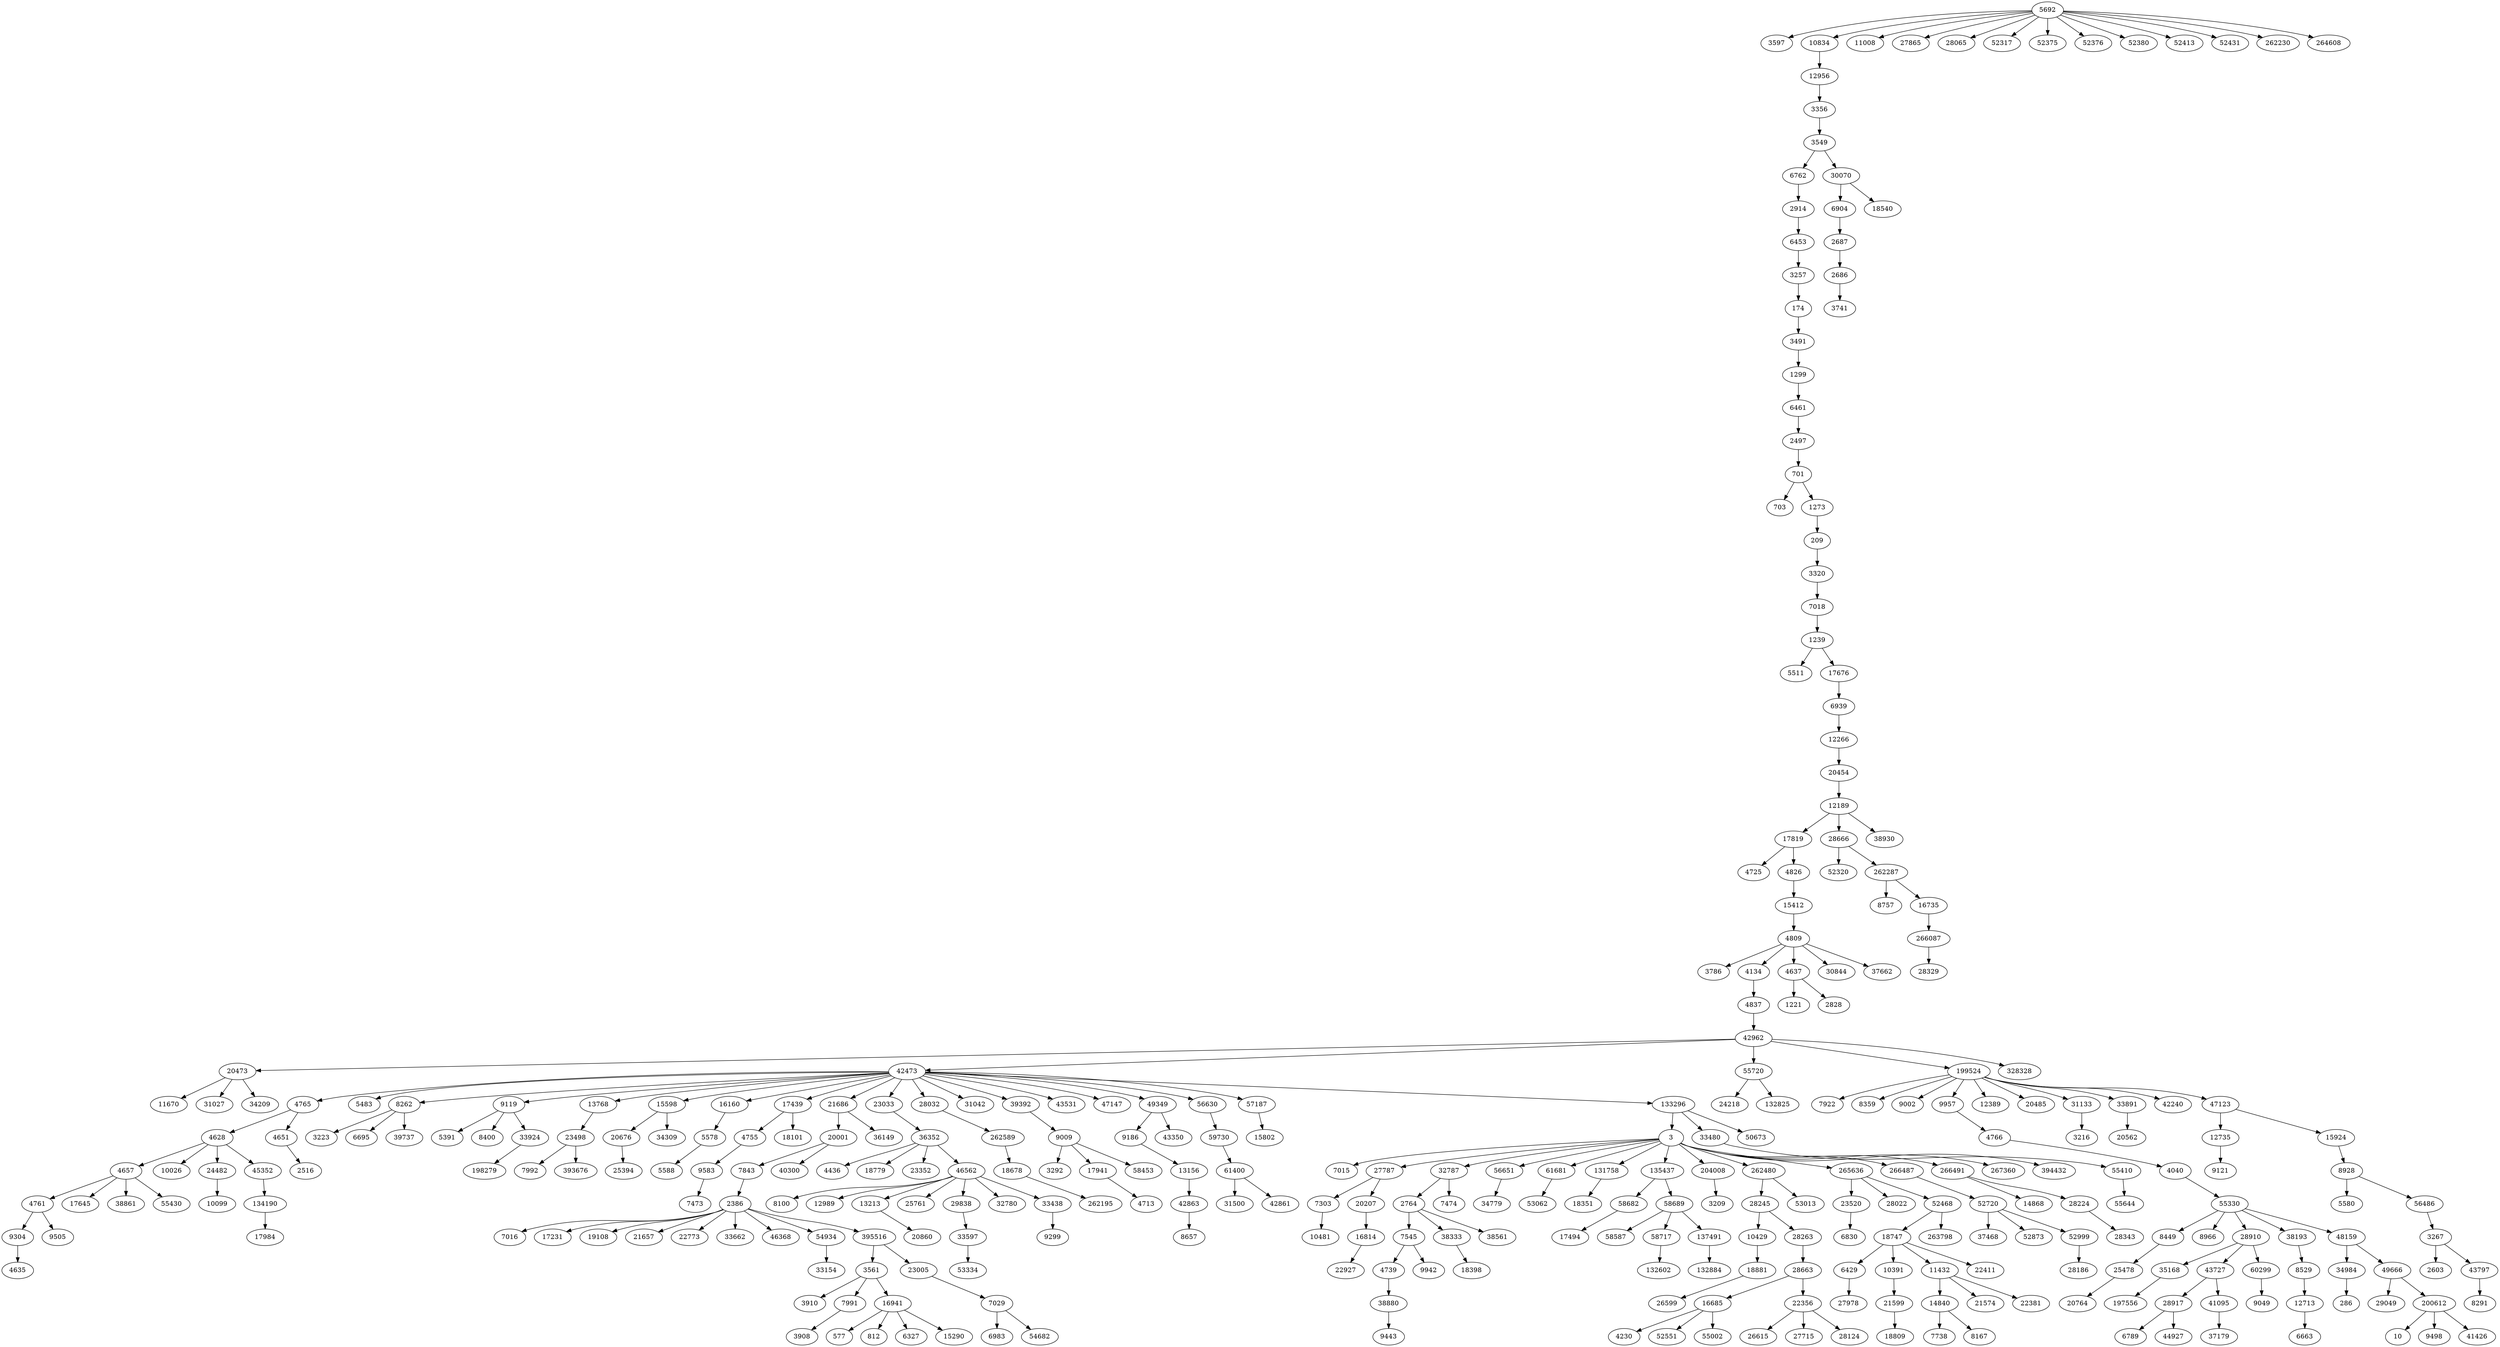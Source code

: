 digraph {
  // Node definitions.
  3;
  10;
  174;
  209;
  286;
  577;
  701;
  703;
  812;
  1221;
  1239;
  1273;
  1299;
  2386;
  2497;
  2516;
  2603;
  2686;
  2687;
  2764;
  2828;
  2914;
  3209;
  3216;
  3223;
  3257;
  3267;
  3292;
  3320;
  3356;
  3491;
  3549;
  3561;
  3597;
  3741;
  3786;
  3908;
  3910;
  4040;
  4134;
  4230;
  4436;
  4628;
  4635;
  4637;
  4651;
  4657;
  4713;
  4725;
  4739;
  4755;
  4761;
  4765;
  4766;
  4809;
  4826;
  4837;
  5391;
  5483;
  5511;
  5578;
  5580;
  5588;
  5692;
  6327;
  6429;
  6453;
  6461;
  6663;
  6695;
  6762;
  6789;
  6830;
  6904;
  6939;
  6983;
  7015;
  7016;
  7018;
  7029;
  7303;
  7473;
  7474;
  7545;
  7738;
  7843;
  7922;
  7991;
  7992;
  8100;
  8167;
  8262;
  8291;
  8359;
  8400;
  8449;
  8529;
  8657;
  8757;
  8928;
  8966;
  9002;
  9009;
  9049;
  9119;
  9121;
  9186;
  9299;
  9304;
  9443;
  9498;
  9505;
  9583;
  9942;
  9957;
  10026;
  10099;
  10391;
  10429;
  10481;
  10834;
  11008;
  11432;
  11670;
  12189;
  12266;
  12389;
  12713;
  12735;
  12956;
  12989;
  13156;
  13213;
  13768;
  14840;
  14868;
  15290;
  15412;
  15598;
  15802;
  15924;
  16160;
  16685;
  16735;
  16814;
  16941;
  17231;
  17439;
  17494;
  17645;
  17676;
  17819;
  17941;
  17984;
  18101;
  18351;
  18398;
  18540;
  18678;
  18747;
  18779;
  18809;
  18881;
  19108;
  20001;
  20207;
  20454;
  20473;
  20485;
  20562;
  20676;
  20764;
  20860;
  21574;
  21599;
  21657;
  21686;
  22356;
  22381;
  22411;
  22773;
  22927;
  23005;
  23033;
  23352;
  23498;
  23520;
  24218;
  24482;
  25394;
  25478;
  25761;
  26599;
  26615;
  27715;
  27787;
  27865;
  27978;
  28022;
  28032;
  28065;
  28124;
  28186;
  28224;
  28245;
  28263;
  28329;
  28343;
  28663;
  28666;
  28910;
  28917;
  29049;
  29838;
  30070;
  30844;
  31027;
  31042;
  31133;
  31500;
  32780;
  32787;
  33154;
  33438;
  33480;
  33597;
  33662;
  33891;
  33924;
  34209;
  34309;
  34779;
  34984;
  35168;
  36149;
  36352;
  37179;
  37468;
  37662;
  38193;
  38333;
  38561;
  38861;
  38880;
  38930;
  39392;
  39737;
  40300;
  41095;
  41426;
  42240;
  42473;
  42861;
  42863;
  42962;
  43350;
  43531;
  43727;
  43797;
  44927;
  45352;
  46368;
  46562;
  47123;
  47147;
  48159;
  49349;
  49666;
  50673;
  52317;
  52320;
  52375;
  52376;
  52380;
  52413;
  52431;
  52468;
  52551;
  52720;
  52873;
  52999;
  53013;
  53062;
  53334;
  54682;
  54934;
  55002;
  55330;
  55410;
  55430;
  55644;
  55720;
  56486;
  56630;
  56651;
  57187;
  58453;
  58587;
  58682;
  58689;
  58717;
  59730;
  60299;
  61400;
  61681;
  131758;
  132602;
  132825;
  132884;
  133296;
  134190;
  135437;
  137491;
  197556;
  198279;
  199524;
  200612;
  204008;
  262195;
  262230;
  262287;
  262480;
  262589;
  263798;
  264608;
  265636;
  266087;
  266487;
  266491;
  267360;
  328328;
  393676;
  394432;
  395516;

  // Edge definitions.
  3 -> 7015;
  3 -> 27787;
  3 -> 32787;
  3 -> 56651;
  3 -> 61681;
  3 -> 131758;
  3 -> 135437;
  3 -> 204008;
  3 -> 262480;
  3 -> 265636;
  3 -> 266487;
  3 -> 266491;
  3 -> 267360;
  3 -> 394432;
  174 -> 3491;
  209 -> 3320;
  701 -> 703;
  701 -> 1273;
  1239 -> 5511;
  1239 -> 17676;
  1273 -> 209;
  1299 -> 6461;
  2386 -> 7016;
  2386 -> 17231;
  2386 -> 19108;
  2386 -> 21657;
  2386 -> 22773;
  2386 -> 33662;
  2386 -> 46368;
  2386 -> 54934;
  2386 -> 395516;
  2497 -> 701;
  2686 -> 3741;
  2687 -> 2686;
  2764 -> 7545;
  2764 -> 38333;
  2764 -> 38561;
  2914 -> 6453;
  3257 -> 174;
  3267 -> 2603;
  3267 -> 43797;
  3320 -> 7018;
  3356 -> 3549;
  3491 -> 1299;
  3549 -> 6762;
  3549 -> 30070;
  3561 -> 3910;
  3561 -> 7991;
  3561 -> 16941;
  4040 -> 55330;
  4134 -> 4837;
  4628 -> 4657;
  4628 -> 10026;
  4628 -> 24482;
  4628 -> 45352;
  4637 -> 1221;
  4637 -> 2828;
  4651 -> 2516;
  4657 -> 4761;
  4657 -> 17645;
  4657 -> 38861;
  4657 -> 55430;
  4739 -> 38880;
  4755 -> 9583;
  4761 -> 9304;
  4761 -> 9505;
  4765 -> 4628;
  4765 -> 4651;
  4766 -> 4040;
  4809 -> 3786;
  4809 -> 4134;
  4809 -> 4637;
  4809 -> 30844;
  4809 -> 37662;
  4826 -> 15412;
  4837 -> 42962;
  5578 -> 5588;
  5692 -> 3597;
  5692 -> 10834;
  5692 -> 11008;
  5692 -> 27865;
  5692 -> 28065;
  5692 -> 52317;
  5692 -> 52375;
  5692 -> 52376;
  5692 -> 52380;
  5692 -> 52413;
  5692 -> 52431;
  5692 -> 262230;
  5692 -> 264608;
  6429 -> 27978;
  6453 -> 3257;
  6461 -> 2497;
  6762 -> 2914;
  6904 -> 2687;
  6939 -> 12266;
  7018 -> 1239;
  7029 -> 6983;
  7029 -> 54682;
  7303 -> 10481;
  7545 -> 4739;
  7545 -> 9942;
  7843 -> 2386;
  7991 -> 3908;
  8262 -> 3223;
  8262 -> 6695;
  8262 -> 39737;
  8449 -> 25478;
  8529 -> 12713;
  8928 -> 5580;
  8928 -> 56486;
  9009 -> 3292;
  9009 -> 17941;
  9009 -> 58453;
  9119 -> 5391;
  9119 -> 8400;
  9119 -> 33924;
  9186 -> 13156;
  9304 -> 4635;
  9583 -> 7473;
  9957 -> 4766;
  10391 -> 21599;
  10429 -> 18881;
  10834 -> 12956;
  11432 -> 14840;
  11432 -> 21574;
  11432 -> 22381;
  12189 -> 17819;
  12189 -> 28666;
  12189 -> 38930;
  12266 -> 20454;
  12713 -> 6663;
  12735 -> 9121;
  12956 -> 3356;
  13156 -> 42863;
  13213 -> 20860;
  13768 -> 23498;
  14840 -> 7738;
  14840 -> 8167;
  15412 -> 4809;
  15598 -> 20676;
  15598 -> 34309;
  15924 -> 8928;
  16160 -> 5578;
  16685 -> 4230;
  16685 -> 52551;
  16685 -> 55002;
  16735 -> 266087;
  16814 -> 22927;
  16941 -> 577;
  16941 -> 812;
  16941 -> 6327;
  16941 -> 15290;
  17439 -> 4755;
  17439 -> 18101;
  17676 -> 6939;
  17819 -> 4725;
  17819 -> 4826;
  17941 -> 4713;
  18678 -> 262195;
  18747 -> 6429;
  18747 -> 10391;
  18747 -> 11432;
  18747 -> 22411;
  18881 -> 26599;
  20001 -> 7843;
  20001 -> 40300;
  20207 -> 16814;
  20454 -> 12189;
  20473 -> 11670;
  20473 -> 31027;
  20473 -> 34209;
  20676 -> 25394;
  21599 -> 18809;
  21686 -> 20001;
  21686 -> 36149;
  22356 -> 26615;
  22356 -> 27715;
  22356 -> 28124;
  23005 -> 7029;
  23033 -> 36352;
  23498 -> 7992;
  23498 -> 393676;
  23520 -> 6830;
  24482 -> 10099;
  25478 -> 20764;
  27787 -> 7303;
  27787 -> 20207;
  28032 -> 262589;
  28224 -> 28343;
  28245 -> 10429;
  28245 -> 28263;
  28263 -> 28663;
  28663 -> 16685;
  28663 -> 22356;
  28666 -> 52320;
  28666 -> 262287;
  28910 -> 35168;
  28910 -> 43727;
  28910 -> 60299;
  28917 -> 6789;
  28917 -> 44927;
  29838 -> 33597;
  30070 -> 6904;
  30070 -> 18540;
  31133 -> 3216;
  32787 -> 2764;
  32787 -> 7474;
  33438 -> 9299;
  33480 -> 55410;
  33597 -> 53334;
  33891 -> 20562;
  33924 -> 198279;
  34984 -> 286;
  35168 -> 197556;
  36352 -> 4436;
  36352 -> 18779;
  36352 -> 23352;
  36352 -> 46562;
  38193 -> 8529;
  38333 -> 18398;
  38880 -> 9443;
  39392 -> 9009;
  41095 -> 37179;
  42473 -> 4765;
  42473 -> 5483;
  42473 -> 8262;
  42473 -> 9119;
  42473 -> 13768;
  42473 -> 15598;
  42473 -> 16160;
  42473 -> 17439;
  42473 -> 21686;
  42473 -> 23033;
  42473 -> 28032;
  42473 -> 31042;
  42473 -> 39392;
  42473 -> 43531;
  42473 -> 47147;
  42473 -> 49349;
  42473 -> 56630;
  42473 -> 57187;
  42473 -> 133296;
  42863 -> 8657;
  42962 -> 20473;
  42962 -> 42473;
  42962 -> 55720;
  42962 -> 199524;
  42962 -> 328328;
  43727 -> 28917;
  43727 -> 41095;
  43797 -> 8291;
  45352 -> 134190;
  46562 -> 8100;
  46562 -> 12989;
  46562 -> 13213;
  46562 -> 25761;
  46562 -> 29838;
  46562 -> 32780;
  46562 -> 33438;
  47123 -> 12735;
  47123 -> 15924;
  48159 -> 34984;
  48159 -> 49666;
  49349 -> 9186;
  49349 -> 43350;
  49666 -> 29049;
  49666 -> 200612;
  52468 -> 18747;
  52468 -> 263798;
  52720 -> 37468;
  52720 -> 52873;
  52720 -> 52999;
  52999 -> 28186;
  54934 -> 33154;
  55330 -> 8449;
  55330 -> 8966;
  55330 -> 28910;
  55330 -> 38193;
  55330 -> 48159;
  55410 -> 55644;
  55720 -> 24218;
  55720 -> 132825;
  56486 -> 3267;
  56630 -> 59730;
  56651 -> 34779;
  57187 -> 15802;
  58682 -> 17494;
  58689 -> 58587;
  58689 -> 58717;
  58689 -> 137491;
  58717 -> 132602;
  59730 -> 61400;
  60299 -> 9049;
  61400 -> 31500;
  61400 -> 42861;
  61681 -> 53062;
  131758 -> 18351;
  133296 -> 3;
  133296 -> 33480;
  133296 -> 50673;
  134190 -> 17984;
  135437 -> 58682;
  135437 -> 58689;
  137491 -> 132884;
  199524 -> 7922;
  199524 -> 8359;
  199524 -> 9002;
  199524 -> 9957;
  199524 -> 12389;
  199524 -> 20485;
  199524 -> 31133;
  199524 -> 33891;
  199524 -> 42240;
  199524 -> 47123;
  200612 -> 10;
  200612 -> 9498;
  200612 -> 41426;
  204008 -> 3209;
  262287 -> 8757;
  262287 -> 16735;
  262480 -> 28245;
  262480 -> 53013;
  262589 -> 18678;
  265636 -> 23520;
  265636 -> 28022;
  265636 -> 52468;
  266087 -> 28329;
  266487 -> 52720;
  266491 -> 14868;
  266491 -> 28224;
  395516 -> 3561;
  395516 -> 23005;
}